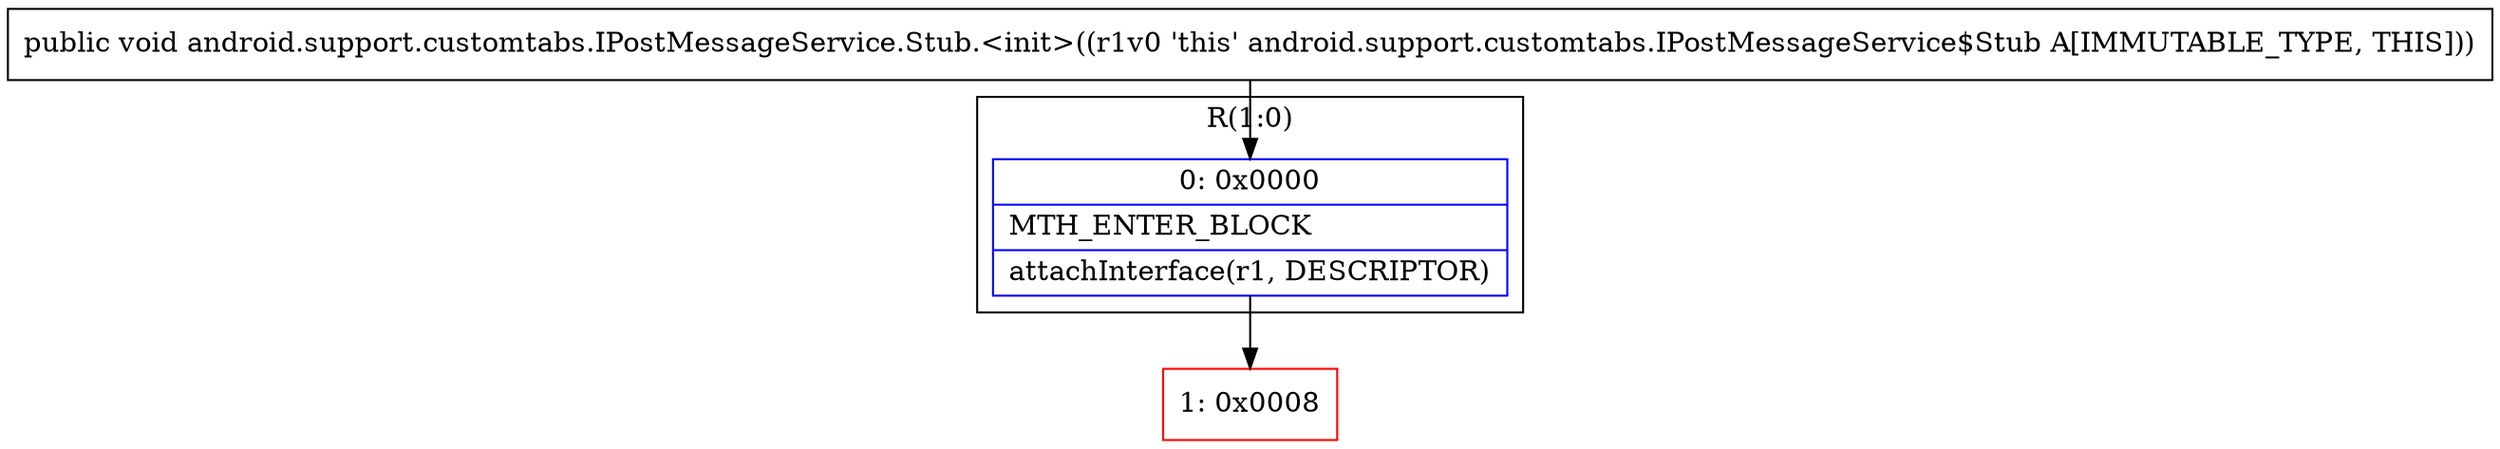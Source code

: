 digraph "CFG forandroid.support.customtabs.IPostMessageService.Stub.\<init\>()V" {
subgraph cluster_Region_1156733517 {
label = "R(1:0)";
node [shape=record,color=blue];
Node_0 [shape=record,label="{0\:\ 0x0000|MTH_ENTER_BLOCK\l|attachInterface(r1, DESCRIPTOR)\l}"];
}
Node_1 [shape=record,color=red,label="{1\:\ 0x0008}"];
MethodNode[shape=record,label="{public void android.support.customtabs.IPostMessageService.Stub.\<init\>((r1v0 'this' android.support.customtabs.IPostMessageService$Stub A[IMMUTABLE_TYPE, THIS])) }"];
MethodNode -> Node_0;
Node_0 -> Node_1;
}

